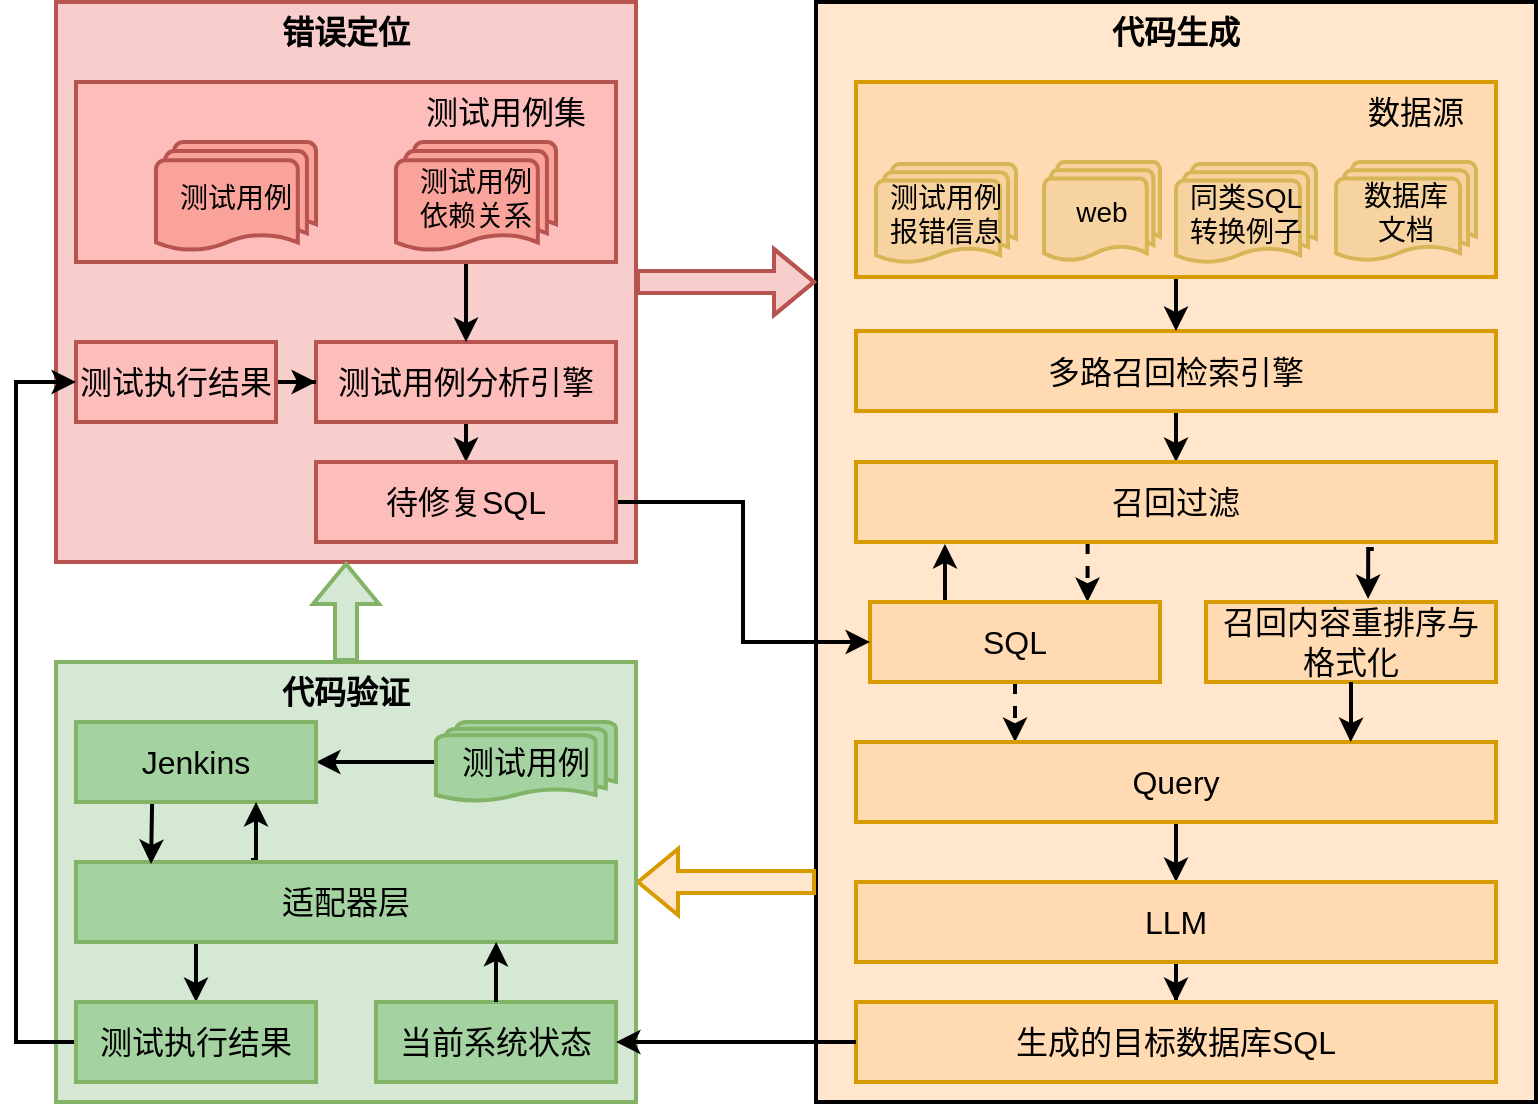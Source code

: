 <mxfile version="24.4.0" type="github">
  <diagram name="第 1 页" id="QClTNXcgWMtWeMr5wYIb">
    <mxGraphModel dx="1434" dy="738" grid="1" gridSize="10" guides="1" tooltips="1" connect="1" arrows="1" fold="1" page="1" pageScale="1" pageWidth="1169" pageHeight="827" math="0" shadow="0">
      <root>
        <mxCell id="0" />
        <mxCell id="1" parent="0" />
        <mxCell id="vKG6InuEvvyrwk2dPw3P-74" value="" style="rounded=0;whiteSpace=wrap;html=1;strokeWidth=2;fillColor=default;" vertex="1" parent="1">
          <mxGeometry x="270" y="520" width="290" height="280" as="geometry" />
        </mxCell>
        <mxCell id="vKG6InuEvvyrwk2dPw3P-58" value="" style="group;strokeWidth=2;fillColor=#ffe6cc;strokeColor=#fae7cf;" vertex="1" connectable="0" parent="1">
          <mxGeometry x="650" y="520" width="360" height="550" as="geometry" />
        </mxCell>
        <mxCell id="vKG6InuEvvyrwk2dPw3P-9" value="" style="rounded=0;whiteSpace=wrap;html=1;fontFamily=Helvetica;fontSize=16;glass=0;shadow=0;fillColor=none;strokeWidth=2;" vertex="1" parent="vKG6InuEvvyrwk2dPw3P-58">
          <mxGeometry width="360" height="550" as="geometry" />
        </mxCell>
        <mxCell id="vKG6InuEvvyrwk2dPw3P-30" value="" style="edgeStyle=orthogonalEdgeStyle;rounded=0;orthogonalLoop=1;jettySize=auto;html=1;strokeWidth=2;" edge="1" parent="vKG6InuEvvyrwk2dPw3P-58" source="vKG6InuEvvyrwk2dPw3P-23" target="vKG6InuEvvyrwk2dPw3P-29">
          <mxGeometry relative="1" as="geometry" />
        </mxCell>
        <mxCell id="vKG6InuEvvyrwk2dPw3P-23" value="多路召回检索引擎" style="rounded=0;whiteSpace=wrap;html=1;fontStyle=0;fontSize=16;strokeWidth=2;strokeColor=#d79b00;align=center;verticalAlign=middle;fontFamily=Helvetica;fillColor=#ffdab3;" vertex="1" parent="vKG6InuEvvyrwk2dPw3P-58">
          <mxGeometry x="20" y="164.5" width="320" height="40" as="geometry" />
        </mxCell>
        <mxCell id="vKG6InuEvvyrwk2dPw3P-28" value="" style="edgeStyle=orthogonalEdgeStyle;rounded=0;orthogonalLoop=1;jettySize=auto;html=1;strokeWidth=2;" edge="1" parent="vKG6InuEvvyrwk2dPw3P-58" source="vKG6InuEvvyrwk2dPw3P-24" target="vKG6InuEvvyrwk2dPw3P-23">
          <mxGeometry relative="1" as="geometry" />
        </mxCell>
        <mxCell id="vKG6InuEvvyrwk2dPw3P-38" style="edgeStyle=orthogonalEdgeStyle;rounded=0;orthogonalLoop=1;jettySize=auto;html=1;entryX=0.75;entryY=0;entryDx=0;entryDy=0;dashed=1;strokeWidth=2;" edge="1" parent="vKG6InuEvvyrwk2dPw3P-58" source="vKG6InuEvvyrwk2dPw3P-29" target="vKG6InuEvvyrwk2dPw3P-34">
          <mxGeometry relative="1" as="geometry">
            <Array as="points">
              <mxPoint x="135" y="280" />
            </Array>
          </mxGeometry>
        </mxCell>
        <mxCell id="vKG6InuEvvyrwk2dPw3P-29" value="召回过滤" style="rounded=0;whiteSpace=wrap;html=1;fontSize=16;strokeWidth=2;strokeColor=#d79b00;align=center;verticalAlign=middle;fontFamily=Helvetica;fillColor=#ffdab3;" vertex="1" parent="vKG6InuEvvyrwk2dPw3P-58">
          <mxGeometry x="20" y="230" width="320" height="40" as="geometry" />
        </mxCell>
        <mxCell id="vKG6InuEvvyrwk2dPw3P-31" value="召回内容重排序与格式化" style="rounded=0;whiteSpace=wrap;html=1;fontSize=16;strokeWidth=2;strokeColor=#d79b00;align=center;verticalAlign=middle;fontFamily=Helvetica;fillColor=#ffdab3;" vertex="1" parent="vKG6InuEvvyrwk2dPw3P-58">
          <mxGeometry x="195" y="300" width="145" height="40" as="geometry" />
        </mxCell>
        <mxCell id="vKG6InuEvvyrwk2dPw3P-35" value="" style="edgeStyle=orthogonalEdgeStyle;rounded=0;orthogonalLoop=1;jettySize=auto;html=1;entryX=0.139;entryY=1.025;entryDx=0;entryDy=0;entryPerimeter=0;exitX=0.25;exitY=0;exitDx=0;exitDy=0;strokeWidth=2;" edge="1" parent="vKG6InuEvvyrwk2dPw3P-58" source="vKG6InuEvvyrwk2dPw3P-34" target="vKG6InuEvvyrwk2dPw3P-29">
          <mxGeometry relative="1" as="geometry" />
        </mxCell>
        <mxCell id="vKG6InuEvvyrwk2dPw3P-43" value="" style="edgeStyle=orthogonalEdgeStyle;rounded=0;orthogonalLoop=1;jettySize=auto;html=1;dashed=1;strokeWidth=2;" edge="1" parent="vKG6InuEvvyrwk2dPw3P-58" source="vKG6InuEvvyrwk2dPw3P-34" target="vKG6InuEvvyrwk2dPw3P-42">
          <mxGeometry relative="1" as="geometry">
            <Array as="points">
              <mxPoint x="100" y="370" />
              <mxPoint x="100" y="370" />
            </Array>
          </mxGeometry>
        </mxCell>
        <mxCell id="vKG6InuEvvyrwk2dPw3P-34" value="SQL" style="rounded=0;whiteSpace=wrap;html=1;fontSize=16;strokeWidth=2;strokeColor=#d79b00;align=center;verticalAlign=middle;fontFamily=Helvetica;fillColor=#ffdab3;" vertex="1" parent="vKG6InuEvvyrwk2dPw3P-58">
          <mxGeometry x="27" y="300" width="145" height="40" as="geometry" />
        </mxCell>
        <mxCell id="vKG6InuEvvyrwk2dPw3P-24" value="" style="rounded=0;whiteSpace=wrap;html=1;fillColor=#ffdab3;strokeWidth=2;strokeColor=#d79b00;" vertex="1" parent="vKG6InuEvvyrwk2dPw3P-58">
          <mxGeometry x="20" y="40" width="320" height="97.5" as="geometry" />
        </mxCell>
        <mxCell id="vKG6InuEvvyrwk2dPw3P-37" style="edgeStyle=orthogonalEdgeStyle;rounded=0;orthogonalLoop=1;jettySize=auto;html=1;entryX=0.559;entryY=-0.037;entryDx=0;entryDy=0;entryPerimeter=0;exitX=0.809;exitY=1.088;exitDx=0;exitDy=0;exitPerimeter=0;strokeWidth=2;" edge="1" parent="vKG6InuEvvyrwk2dPw3P-58" source="vKG6InuEvvyrwk2dPw3P-29" target="vKG6InuEvvyrwk2dPw3P-31">
          <mxGeometry relative="1" as="geometry" />
        </mxCell>
        <mxCell id="vKG6InuEvvyrwk2dPw3P-49" value="" style="edgeStyle=orthogonalEdgeStyle;rounded=0;orthogonalLoop=1;jettySize=auto;html=1;strokeWidth=2;" edge="1" parent="vKG6InuEvvyrwk2dPw3P-58" source="vKG6InuEvvyrwk2dPw3P-42" target="vKG6InuEvvyrwk2dPw3P-48">
          <mxGeometry relative="1" as="geometry" />
        </mxCell>
        <mxCell id="vKG6InuEvvyrwk2dPw3P-42" value="Query" style="rounded=0;whiteSpace=wrap;html=1;fontSize=16;strokeWidth=2;strokeColor=#d79b00;align=center;verticalAlign=middle;fontFamily=Helvetica;fillColor=#ffdab3;" vertex="1" parent="vKG6InuEvvyrwk2dPw3P-58">
          <mxGeometry x="20" y="370" width="320" height="40" as="geometry" />
        </mxCell>
        <mxCell id="vKG6InuEvvyrwk2dPw3P-47" style="edgeStyle=orthogonalEdgeStyle;rounded=0;orthogonalLoop=1;jettySize=auto;html=1;entryX=0.773;entryY=0;entryDx=0;entryDy=0;entryPerimeter=0;strokeWidth=2;" edge="1" parent="vKG6InuEvvyrwk2dPw3P-58" source="vKG6InuEvvyrwk2dPw3P-31" target="vKG6InuEvvyrwk2dPw3P-42">
          <mxGeometry relative="1" as="geometry" />
        </mxCell>
        <mxCell id="vKG6InuEvvyrwk2dPw3P-51" value="" style="edgeStyle=orthogonalEdgeStyle;rounded=0;orthogonalLoop=1;jettySize=auto;html=1;strokeWidth=2;" edge="1" parent="vKG6InuEvvyrwk2dPw3P-58" source="vKG6InuEvvyrwk2dPw3P-48" target="vKG6InuEvvyrwk2dPw3P-50">
          <mxGeometry relative="1" as="geometry" />
        </mxCell>
        <mxCell id="vKG6InuEvvyrwk2dPw3P-48" value="LLM" style="rounded=0;whiteSpace=wrap;html=1;fontSize=16;strokeWidth=2;strokeColor=#d79b00;align=center;verticalAlign=middle;fontFamily=Helvetica;fillColor=#ffdab3;" vertex="1" parent="vKG6InuEvvyrwk2dPw3P-58">
          <mxGeometry x="20" y="440" width="320" height="40" as="geometry" />
        </mxCell>
        <mxCell id="vKG6InuEvvyrwk2dPw3P-50" value="生成的目标数据库SQL" style="rounded=0;whiteSpace=wrap;html=1;fontSize=16;strokeWidth=2;strokeColor=#d79b00;align=center;verticalAlign=middle;fontFamily=Helvetica;fillColor=#ffdab3;" vertex="1" parent="vKG6InuEvvyrwk2dPw3P-58">
          <mxGeometry x="20" y="500" width="320" height="40" as="geometry" />
        </mxCell>
        <mxCell id="vKG6InuEvvyrwk2dPw3P-16" value="代码生成" style="text;html=1;align=center;verticalAlign=middle;whiteSpace=wrap;rounded=0;fontSize=16;strokeWidth=2;fontStyle=1" vertex="1" parent="vKG6InuEvvyrwk2dPw3P-58">
          <mxGeometry x="135" width="90" height="30" as="geometry" />
        </mxCell>
        <mxCell id="vKG6InuEvvyrwk2dPw3P-54" value="&lt;span style=&quot;font-size: 14px;&quot;&gt;数据库&lt;/span&gt;&lt;div style=&quot;font-size: 14px;&quot;&gt;文档&lt;/div&gt;" style="strokeWidth=2;html=1;shape=mxgraph.flowchart.multi-document;whiteSpace=wrap;fillColor=#f7d3a1;strokeColor=#d6b656;fontSize=14;" vertex="1" parent="vKG6InuEvvyrwk2dPw3P-58">
          <mxGeometry x="260" y="80" width="70" height="50" as="geometry" />
        </mxCell>
        <mxCell id="vKG6InuEvvyrwk2dPw3P-57" value="&lt;div style=&quot;font-size: 14px;&quot;&gt;&lt;span style=&quot;font-size: 14px;&quot;&gt;web&lt;/span&gt;&lt;/div&gt;" style="strokeWidth=2;html=1;shape=mxgraph.flowchart.multi-document;whiteSpace=wrap;strokeColor=#d6b656;align=center;verticalAlign=middle;fontFamily=Helvetica;fontSize=14;fontColor=default;fillColor=#f7d3a1;" vertex="1" parent="vKG6InuEvvyrwk2dPw3P-58">
          <mxGeometry x="114" y="80" width="58" height="50" as="geometry" />
        </mxCell>
        <mxCell id="vKG6InuEvvyrwk2dPw3P-26" value="数据源" style="text;html=1;align=center;verticalAlign=middle;whiteSpace=wrap;rounded=0;fontSize=16;fontStyle=0;strokeWidth=2;" vertex="1" parent="vKG6InuEvvyrwk2dPw3P-58">
          <mxGeometry x="270" y="40" width="60" height="30" as="geometry" />
        </mxCell>
        <mxCell id="vKG6InuEvvyrwk2dPw3P-55" value="&lt;span style=&quot;font-size: 14px;&quot;&gt;同类SQL&lt;/span&gt;&lt;div style=&quot;font-size: 14px;&quot;&gt;&lt;span style=&quot;font-size: 14px;&quot;&gt;转换例子&lt;/span&gt;&lt;/div&gt;" style="strokeWidth=2;html=1;shape=mxgraph.flowchart.multi-document;whiteSpace=wrap;strokeColor=#d6b656;align=center;verticalAlign=middle;fontFamily=Helvetica;fontSize=14;fontColor=default;fillColor=#f7d3a1;" vertex="1" parent="vKG6InuEvvyrwk2dPw3P-58">
          <mxGeometry x="180" y="81" width="70" height="50" as="geometry" />
        </mxCell>
        <mxCell id="vKG6InuEvvyrwk2dPw3P-56" value="&lt;span style=&quot;font-size: 14px;&quot;&gt;测试用例&lt;/span&gt;&lt;div style=&quot;font-size: 14px;&quot;&gt;&lt;span style=&quot;font-size: 14px;&quot;&gt;报错信息&lt;/span&gt;&lt;br style=&quot;font-size: 14px;&quot;&gt;&lt;/div&gt;" style="strokeWidth=2;html=1;shape=mxgraph.flowchart.multi-document;whiteSpace=wrap;strokeColor=#d6b656;align=center;verticalAlign=middle;fontFamily=Helvetica;fontSize=14;fontColor=default;fillColor=#f7d3a1;" vertex="1" parent="vKG6InuEvvyrwk2dPw3P-58">
          <mxGeometry x="30" y="81" width="70" height="50" as="geometry" />
        </mxCell>
        <mxCell id="vKG6InuEvvyrwk2dPw3P-101" value="" style="group;strokeWidth=2;fillColor=#f8cecc;strokeColor=#b85450;container=0;" vertex="1" connectable="0" parent="1">
          <mxGeometry x="270" y="520" width="290" height="280" as="geometry" />
        </mxCell>
        <mxCell id="vKG6InuEvvyrwk2dPw3P-124" style="edgeStyle=orthogonalEdgeStyle;rounded=0;orthogonalLoop=1;jettySize=auto;html=1;entryX=0.5;entryY=1;entryDx=0;entryDy=0;shape=flexArrow;fillColor=#d5e8d4;strokeColor=#82b366;strokeWidth=2;" edge="1" parent="1" source="vKG6InuEvvyrwk2dPw3P-121" target="vKG6InuEvvyrwk2dPw3P-74">
          <mxGeometry relative="1" as="geometry" />
        </mxCell>
        <mxCell id="vKG6InuEvvyrwk2dPw3P-125" value="" style="edgeStyle=orthogonalEdgeStyle;rounded=0;orthogonalLoop=1;jettySize=auto;html=1;shape=flexArrow;fillColor=#f8cecc;strokeColor=#b85450;strokeWidth=2;" edge="1" parent="1" source="vKG6InuEvvyrwk2dPw3P-74">
          <mxGeometry relative="1" as="geometry">
            <mxPoint x="650" y="660" as="targetPoint" />
          </mxGeometry>
        </mxCell>
        <mxCell id="vKG6InuEvvyrwk2dPw3P-126" style="edgeStyle=orthogonalEdgeStyle;rounded=0;orthogonalLoop=1;jettySize=auto;html=1;entryX=1;entryY=0.5;entryDx=0;entryDy=0;exitX=0;exitY=0.8;exitDx=0;exitDy=0;exitPerimeter=0;shape=flexArrow;fillColor=#ffe6cc;strokeColor=#d79b00;strokeWidth=2;" edge="1" parent="1" source="vKG6InuEvvyrwk2dPw3P-9" target="vKG6InuEvvyrwk2dPw3P-121">
          <mxGeometry relative="1" as="geometry" />
        </mxCell>
        <mxCell id="vKG6InuEvvyrwk2dPw3P-100" value="错误定位" style="text;html=1;align=center;verticalAlign=middle;whiteSpace=wrap;rounded=0;fontSize=16;strokeWidth=2;fontStyle=1" vertex="1" parent="1">
          <mxGeometry x="375" y="520" width="80" height="30" as="geometry" />
        </mxCell>
        <mxCell id="vKG6InuEvvyrwk2dPw3P-111" style="edgeStyle=orthogonalEdgeStyle;rounded=0;orthogonalLoop=1;jettySize=auto;html=1;exitX=0.5;exitY=1;exitDx=0;exitDy=0;entryX=0.5;entryY=0;entryDx=0;entryDy=0;strokeWidth=2;" edge="1" parent="1" source="vKG6InuEvvyrwk2dPw3P-66" target="vKG6InuEvvyrwk2dPw3P-72">
          <mxGeometry relative="1" as="geometry" />
        </mxCell>
        <mxCell id="vKG6InuEvvyrwk2dPw3P-66" value="测试用例分析引擎" style="rounded=0;whiteSpace=wrap;html=1;fillColor=#fdbdba;strokeWidth=2;fontSize=16;strokeColor=#b85450;align=center;verticalAlign=middle;fontFamily=Helvetica;" vertex="1" parent="1">
          <mxGeometry x="400" y="690" width="150" height="40" as="geometry" />
        </mxCell>
        <mxCell id="vKG6InuEvvyrwk2dPw3P-69" value="" style="edgeStyle=orthogonalEdgeStyle;rounded=0;orthogonalLoop=1;jettySize=auto;html=1;strokeWidth=2;" edge="1" parent="1" source="vKG6InuEvvyrwk2dPw3P-67" target="vKG6InuEvvyrwk2dPw3P-66">
          <mxGeometry relative="1" as="geometry" />
        </mxCell>
        <mxCell id="vKG6InuEvvyrwk2dPw3P-67" value="测试执行结果" style="rounded=0;whiteSpace=wrap;html=1;fontSize=16;strokeWidth=2;fillColor=#fdbdba;strokeColor=#b85450;" vertex="1" parent="1">
          <mxGeometry x="280" y="690" width="100" height="40" as="geometry" />
        </mxCell>
        <mxCell id="vKG6InuEvvyrwk2dPw3P-70" style="edgeStyle=orthogonalEdgeStyle;rounded=0;orthogonalLoop=1;jettySize=auto;html=1;entryX=0.5;entryY=0;entryDx=0;entryDy=0;strokeWidth=2;" edge="1" parent="1" source="vKG6InuEvvyrwk2dPw3P-59" target="vKG6InuEvvyrwk2dPw3P-66">
          <mxGeometry relative="1" as="geometry">
            <Array as="points">
              <mxPoint x="475" y="660" />
              <mxPoint x="475" y="660" />
            </Array>
          </mxGeometry>
        </mxCell>
        <mxCell id="vKG6InuEvvyrwk2dPw3P-129" style="edgeStyle=orthogonalEdgeStyle;rounded=0;orthogonalLoop=1;jettySize=auto;html=1;entryX=0;entryY=0.5;entryDx=0;entryDy=0;strokeWidth=2;" edge="1" parent="1" source="vKG6InuEvvyrwk2dPw3P-72" target="vKG6InuEvvyrwk2dPw3P-34">
          <mxGeometry relative="1" as="geometry" />
        </mxCell>
        <mxCell id="vKG6InuEvvyrwk2dPw3P-72" value="待修复SQL&lt;span class=&quot;eusoft-eudic-chrome-extension-translate-content&quot;&gt;&lt;/span&gt;" style="rounded=0;whiteSpace=wrap;html=1;fillColor=#fdbdba;strokeWidth=2;fontSize=16;strokeColor=#b85450;align=center;verticalAlign=middle;fontFamily=Helvetica;" vertex="1" parent="1">
          <mxGeometry x="400" y="750" width="150" height="40" as="geometry" />
        </mxCell>
        <mxCell id="vKG6InuEvvyrwk2dPw3P-59" value="" style="rounded=0;whiteSpace=wrap;html=1;strokeWidth=2;fillColor=#fdbdba;fontSize=16;strokeColor=#b85450;align=center;verticalAlign=middle;fontFamily=Helvetica;" vertex="1" parent="1">
          <mxGeometry x="280" y="560" width="270" height="90" as="geometry" />
        </mxCell>
        <mxCell id="vKG6InuEvvyrwk2dPw3P-60" value="测试用例" style="strokeWidth=2;html=1;shape=mxgraph.flowchart.multi-document;whiteSpace=wrap;fontSize=14;fillColor=#f9a39a;strokeColor=#b85450;" vertex="1" parent="1">
          <mxGeometry x="320" y="590" width="80" height="55" as="geometry" />
        </mxCell>
        <mxCell id="vKG6InuEvvyrwk2dPw3P-63" value="测试用例&lt;div style=&quot;font-size: 14px;&quot;&gt;依赖关系&lt;/div&gt;" style="strokeWidth=2;html=1;shape=mxgraph.flowchart.multi-document;whiteSpace=wrap;fontSize=14;strokeColor=#b85450;align=center;verticalAlign=middle;fontFamily=Helvetica;fillColor=#f9a39a;" vertex="1" parent="1">
          <mxGeometry x="440" y="590" width="80" height="55" as="geometry" />
        </mxCell>
        <mxCell id="vKG6InuEvvyrwk2dPw3P-64" value="测试用例集" style="text;html=1;align=center;verticalAlign=middle;whiteSpace=wrap;rounded=0;fontSize=16;strokeWidth=2;" vertex="1" parent="1">
          <mxGeometry x="450" y="560" width="90" height="30" as="geometry" />
        </mxCell>
        <mxCell id="vKG6InuEvvyrwk2dPw3P-121" value="" style="rounded=0;whiteSpace=wrap;html=1;strokeWidth=2;fillColor=#d5e8d4;strokeColor=#82b366;" vertex="1" parent="1">
          <mxGeometry x="270" y="850" width="290" height="220" as="geometry" />
        </mxCell>
        <mxCell id="vKG6InuEvvyrwk2dPw3P-108" value="" style="edgeStyle=orthogonalEdgeStyle;rounded=0;orthogonalLoop=1;jettySize=auto;html=1;fontSize=16;strokeWidth=2;" edge="1" parent="1" source="vKG6InuEvvyrwk2dPw3P-104" target="vKG6InuEvvyrwk2dPw3P-107">
          <mxGeometry relative="1" as="geometry" />
        </mxCell>
        <mxCell id="vKG6InuEvvyrwk2dPw3P-104" value="测试用例" style="strokeWidth=2;html=1;shape=mxgraph.flowchart.multi-document;whiteSpace=wrap;fontSize=16;fillColor=#a4d3a1;strokeColor=#82b366;" vertex="1" parent="1">
          <mxGeometry x="460" y="880" width="90" height="40" as="geometry" />
        </mxCell>
        <mxCell id="vKG6InuEvvyrwk2dPw3P-107" value="Jenkins" style="rounded=0;whiteSpace=wrap;html=1;fontSize=16;strokeWidth=2;strokeColor=#82b366;align=center;verticalAlign=middle;fontFamily=Helvetica;fontColor=default;fillColor=#a4d3a1;" vertex="1" parent="1">
          <mxGeometry x="280" y="880" width="120" height="40" as="geometry" />
        </mxCell>
        <mxCell id="vKG6InuEvvyrwk2dPw3P-115" style="edgeStyle=orthogonalEdgeStyle;rounded=0;orthogonalLoop=1;jettySize=auto;html=1;entryX=0.5;entryY=0;entryDx=0;entryDy=0;exitX=0.226;exitY=1.013;exitDx=0;exitDy=0;exitPerimeter=0;strokeWidth=2;" edge="1" parent="1" source="vKG6InuEvvyrwk2dPw3P-109" target="vKG6InuEvvyrwk2dPw3P-112">
          <mxGeometry relative="1" as="geometry" />
        </mxCell>
        <mxCell id="vKG6InuEvvyrwk2dPw3P-118" style="edgeStyle=orthogonalEdgeStyle;rounded=0;orthogonalLoop=1;jettySize=auto;html=1;entryX=0.75;entryY=1;entryDx=0;entryDy=0;exitX=0.324;exitY=-0.025;exitDx=0;exitDy=0;exitPerimeter=0;strokeWidth=2;" edge="1" parent="1" source="vKG6InuEvvyrwk2dPw3P-109" target="vKG6InuEvvyrwk2dPw3P-107">
          <mxGeometry relative="1" as="geometry" />
        </mxCell>
        <mxCell id="vKG6InuEvvyrwk2dPw3P-109" value="适配器层" style="rounded=0;whiteSpace=wrap;html=1;fontSize=16;strokeWidth=2;strokeColor=#82b366;align=center;verticalAlign=middle;fontFamily=Helvetica;fontColor=default;fillColor=#a4d3a1;" vertex="1" parent="1">
          <mxGeometry x="280" y="950" width="270" height="40" as="geometry" />
        </mxCell>
        <mxCell id="vKG6InuEvvyrwk2dPw3P-110" value="当前系统状态" style="rounded=0;whiteSpace=wrap;html=1;fontSize=16;strokeWidth=2;strokeColor=#82b366;align=center;verticalAlign=middle;fontFamily=Helvetica;fontColor=default;fillColor=#a4d3a1;" vertex="1" parent="1">
          <mxGeometry x="430" y="1020" width="120" height="40" as="geometry" />
        </mxCell>
        <mxCell id="vKG6InuEvvyrwk2dPw3P-128" style="edgeStyle=orthogonalEdgeStyle;rounded=0;orthogonalLoop=1;jettySize=auto;html=1;entryX=0;entryY=0.5;entryDx=0;entryDy=0;strokeWidth=2;" edge="1" parent="1" source="vKG6InuEvvyrwk2dPw3P-112" target="vKG6InuEvvyrwk2dPw3P-67">
          <mxGeometry relative="1" as="geometry">
            <Array as="points">
              <mxPoint x="250" y="1040" />
              <mxPoint x="250" y="710" />
            </Array>
          </mxGeometry>
        </mxCell>
        <mxCell id="vKG6InuEvvyrwk2dPw3P-112" value="&lt;span style=&quot;font-size: 16px;&quot;&gt;测试执行结果&lt;/span&gt;" style="rounded=0;whiteSpace=wrap;html=1;fontSize=16;strokeWidth=2;strokeColor=#82b366;align=center;verticalAlign=middle;fontFamily=Helvetica;fontColor=default;fillColor=#a4d3a1;" vertex="1" parent="1">
          <mxGeometry x="280" y="1020" width="120" height="40" as="geometry" />
        </mxCell>
        <mxCell id="vKG6InuEvvyrwk2dPw3P-116" style="edgeStyle=orthogonalEdgeStyle;rounded=0;orthogonalLoop=1;jettySize=auto;html=1;entryX=0.778;entryY=1;entryDx=0;entryDy=0;entryPerimeter=0;strokeWidth=2;" edge="1" parent="1" source="vKG6InuEvvyrwk2dPw3P-110" target="vKG6InuEvvyrwk2dPw3P-109">
          <mxGeometry relative="1" as="geometry" />
        </mxCell>
        <mxCell id="vKG6InuEvvyrwk2dPw3P-120" style="edgeStyle=orthogonalEdgeStyle;rounded=0;orthogonalLoop=1;jettySize=auto;html=1;entryX=0.139;entryY=0.025;entryDx=0;entryDy=0;entryPerimeter=0;exitX=0.317;exitY=1.025;exitDx=0;exitDy=0;exitPerimeter=0;strokeWidth=2;" edge="1" parent="1" source="vKG6InuEvvyrwk2dPw3P-107" target="vKG6InuEvvyrwk2dPw3P-109">
          <mxGeometry relative="1" as="geometry" />
        </mxCell>
        <mxCell id="vKG6InuEvvyrwk2dPw3P-123" value="代码验证" style="text;html=1;align=center;verticalAlign=middle;whiteSpace=wrap;rounded=0;fontSize=16;strokeWidth=2;fontStyle=1" vertex="1" parent="1">
          <mxGeometry x="375" y="850" width="80" height="30" as="geometry" />
        </mxCell>
        <mxCell id="vKG6InuEvvyrwk2dPw3P-130" style="edgeStyle=orthogonalEdgeStyle;rounded=0;orthogonalLoop=1;jettySize=auto;html=1;entryX=1;entryY=0.5;entryDx=0;entryDy=0;strokeWidth=2;" edge="1" parent="1" source="vKG6InuEvvyrwk2dPw3P-50" target="vKG6InuEvvyrwk2dPw3P-110">
          <mxGeometry relative="1" as="geometry" />
        </mxCell>
      </root>
    </mxGraphModel>
  </diagram>
</mxfile>
